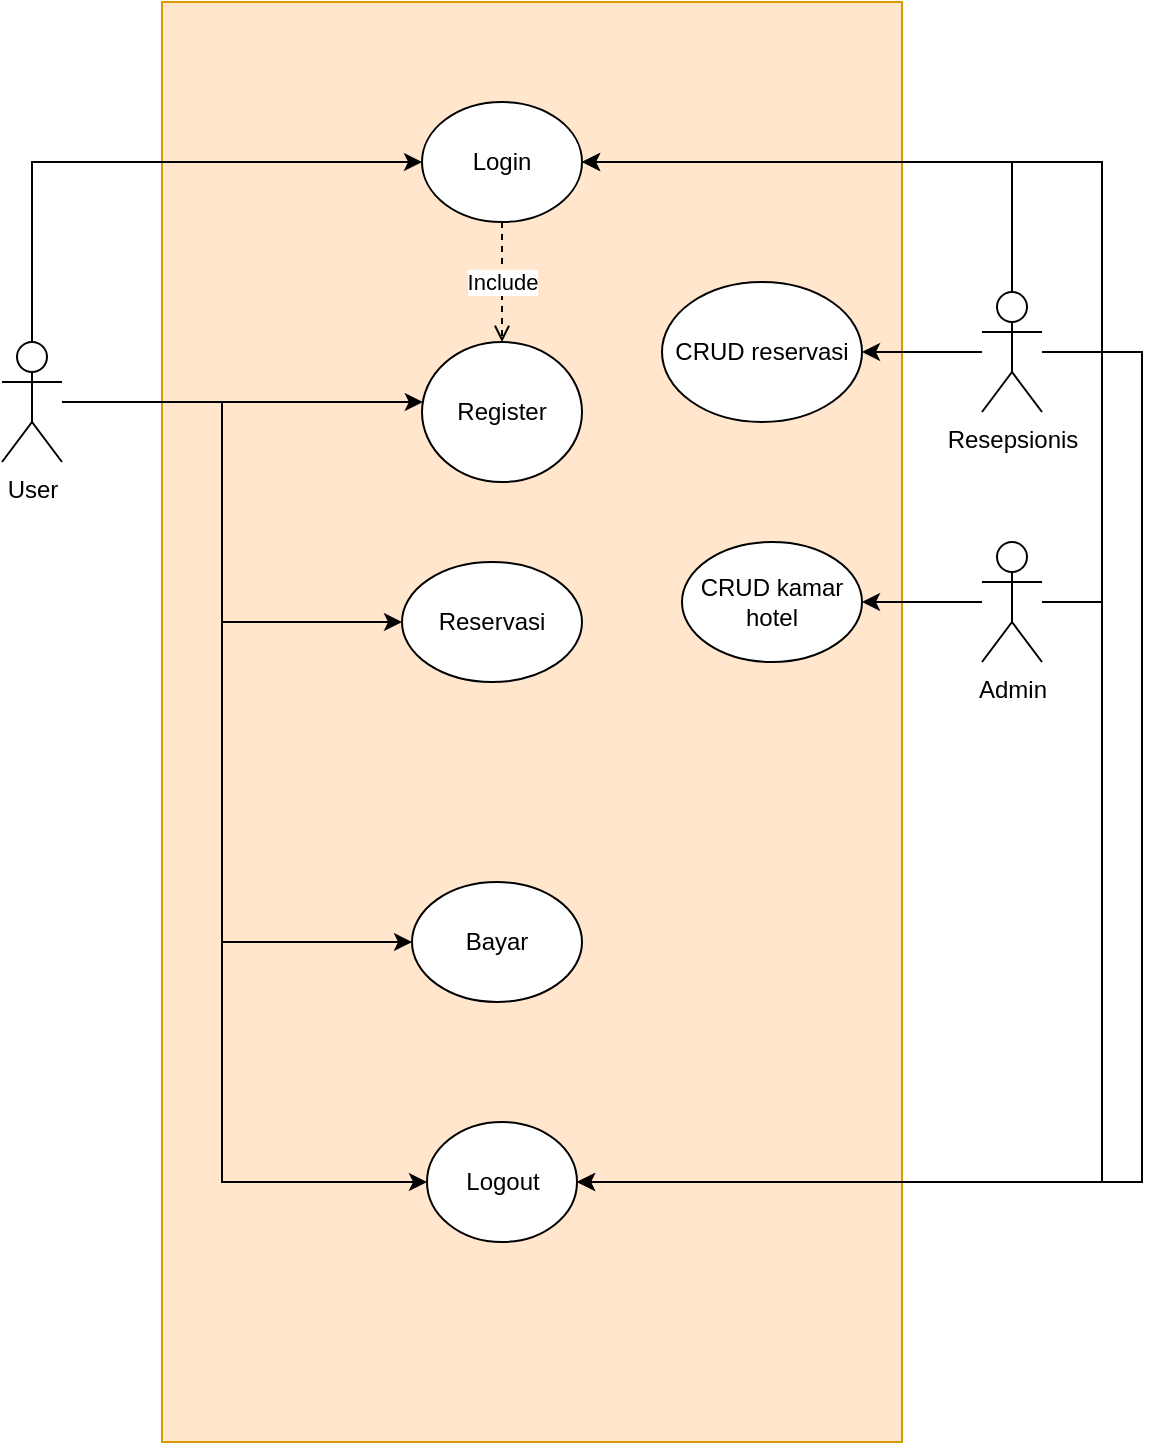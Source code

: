 <mxfile version="20.8.5" type="github">
  <diagram id="4LuqVQnpE65EttmVQqXr" name="Page-1">
    <mxGraphModel dx="1542" dy="948" grid="1" gridSize="10" guides="1" tooltips="1" connect="1" arrows="1" fold="1" page="1" pageScale="1" pageWidth="850" pageHeight="1100" math="0" shadow="0">
      <root>
        <mxCell id="0" />
        <mxCell id="1" parent="0" />
        <mxCell id="v9NvR37lFsEMT2iOQ36E-4" value="" style="rounded=0;whiteSpace=wrap;html=1;fillColor=#ffe6cc;strokeColor=#d79b00;" vertex="1" parent="1">
          <mxGeometry x="260" y="70" width="370" height="720" as="geometry" />
        </mxCell>
        <mxCell id="v9NvR37lFsEMT2iOQ36E-32" value="Include" style="edgeStyle=orthogonalEdgeStyle;rounded=0;orthogonalLoop=1;jettySize=auto;html=1;dashed=1;endArrow=open;endFill=0;" edge="1" parent="1" source="v9NvR37lFsEMT2iOQ36E-5" target="v9NvR37lFsEMT2iOQ36E-18">
          <mxGeometry relative="1" as="geometry" />
        </mxCell>
        <mxCell id="v9NvR37lFsEMT2iOQ36E-5" value="Login" style="ellipse;whiteSpace=wrap;html=1;" vertex="1" parent="1">
          <mxGeometry x="390" y="120" width="80" height="60" as="geometry" />
        </mxCell>
        <mxCell id="v9NvR37lFsEMT2iOQ36E-10" style="edgeStyle=orthogonalEdgeStyle;rounded=0;orthogonalLoop=1;jettySize=auto;html=1;entryX=0;entryY=0.5;entryDx=0;entryDy=0;" edge="1" parent="1" source="v9NvR37lFsEMT2iOQ36E-8" target="v9NvR37lFsEMT2iOQ36E-5">
          <mxGeometry relative="1" as="geometry">
            <Array as="points">
              <mxPoint x="195" y="150" />
            </Array>
          </mxGeometry>
        </mxCell>
        <mxCell id="v9NvR37lFsEMT2iOQ36E-19" style="edgeStyle=orthogonalEdgeStyle;rounded=0;orthogonalLoop=1;jettySize=auto;html=1;" edge="1" parent="1" source="v9NvR37lFsEMT2iOQ36E-8" target="v9NvR37lFsEMT2iOQ36E-18">
          <mxGeometry relative="1" as="geometry">
            <Array as="points">
              <mxPoint x="310" y="270" />
              <mxPoint x="310" y="270" />
            </Array>
          </mxGeometry>
        </mxCell>
        <mxCell id="v9NvR37lFsEMT2iOQ36E-25" style="edgeStyle=orthogonalEdgeStyle;rounded=0;orthogonalLoop=1;jettySize=auto;html=1;entryX=0;entryY=0.5;entryDx=0;entryDy=0;" edge="1" parent="1" source="v9NvR37lFsEMT2iOQ36E-8" target="v9NvR37lFsEMT2iOQ36E-24">
          <mxGeometry relative="1" as="geometry">
            <Array as="points">
              <mxPoint x="290" y="270" />
              <mxPoint x="290" y="380" />
            </Array>
          </mxGeometry>
        </mxCell>
        <mxCell id="v9NvR37lFsEMT2iOQ36E-27" style="edgeStyle=orthogonalEdgeStyle;rounded=0;orthogonalLoop=1;jettySize=auto;html=1;entryX=0;entryY=0.5;entryDx=0;entryDy=0;" edge="1" parent="1" source="v9NvR37lFsEMT2iOQ36E-8" target="v9NvR37lFsEMT2iOQ36E-26">
          <mxGeometry relative="1" as="geometry">
            <Array as="points">
              <mxPoint x="290" y="270" />
              <mxPoint x="290" y="540" />
            </Array>
          </mxGeometry>
        </mxCell>
        <mxCell id="v9NvR37lFsEMT2iOQ36E-28" style="edgeStyle=orthogonalEdgeStyle;rounded=0;orthogonalLoop=1;jettySize=auto;html=1;entryX=0;entryY=0.5;entryDx=0;entryDy=0;" edge="1" parent="1" source="v9NvR37lFsEMT2iOQ36E-8" target="v9NvR37lFsEMT2iOQ36E-15">
          <mxGeometry relative="1" as="geometry">
            <Array as="points">
              <mxPoint x="290" y="270" />
              <mxPoint x="290" y="660" />
            </Array>
          </mxGeometry>
        </mxCell>
        <mxCell id="v9NvR37lFsEMT2iOQ36E-8" value="User&lt;br&gt;" style="shape=umlActor;verticalLabelPosition=bottom;verticalAlign=top;html=1;outlineConnect=0;" vertex="1" parent="1">
          <mxGeometry x="180" y="240" width="30" height="60" as="geometry" />
        </mxCell>
        <mxCell id="v9NvR37lFsEMT2iOQ36E-17" style="edgeStyle=orthogonalEdgeStyle;rounded=0;orthogonalLoop=1;jettySize=auto;html=1;entryX=1;entryY=0.5;entryDx=0;entryDy=0;" edge="1" parent="1" source="v9NvR37lFsEMT2iOQ36E-11" target="v9NvR37lFsEMT2iOQ36E-5">
          <mxGeometry relative="1" as="geometry">
            <Array as="points">
              <mxPoint x="730" y="370" />
              <mxPoint x="730" y="150" />
            </Array>
          </mxGeometry>
        </mxCell>
        <mxCell id="v9NvR37lFsEMT2iOQ36E-21" style="edgeStyle=orthogonalEdgeStyle;rounded=0;orthogonalLoop=1;jettySize=auto;html=1;" edge="1" parent="1" source="v9NvR37lFsEMT2iOQ36E-11" target="v9NvR37lFsEMT2iOQ36E-20">
          <mxGeometry relative="1" as="geometry" />
        </mxCell>
        <mxCell id="v9NvR37lFsEMT2iOQ36E-30" style="edgeStyle=orthogonalEdgeStyle;rounded=0;orthogonalLoop=1;jettySize=auto;html=1;entryX=1;entryY=0.5;entryDx=0;entryDy=0;" edge="1" parent="1" source="v9NvR37lFsEMT2iOQ36E-11" target="v9NvR37lFsEMT2iOQ36E-15">
          <mxGeometry relative="1" as="geometry">
            <Array as="points">
              <mxPoint x="730" y="370" />
              <mxPoint x="730" y="660" />
            </Array>
          </mxGeometry>
        </mxCell>
        <mxCell id="v9NvR37lFsEMT2iOQ36E-11" value="Admin" style="shape=umlActor;verticalLabelPosition=bottom;verticalAlign=top;html=1;outlineConnect=0;" vertex="1" parent="1">
          <mxGeometry x="670" y="340" width="30" height="60" as="geometry" />
        </mxCell>
        <mxCell id="v9NvR37lFsEMT2iOQ36E-16" style="edgeStyle=orthogonalEdgeStyle;rounded=0;orthogonalLoop=1;jettySize=auto;html=1;entryX=1;entryY=0.5;entryDx=0;entryDy=0;" edge="1" parent="1" source="v9NvR37lFsEMT2iOQ36E-12" target="v9NvR37lFsEMT2iOQ36E-5">
          <mxGeometry relative="1" as="geometry">
            <Array as="points">
              <mxPoint x="685" y="150" />
            </Array>
          </mxGeometry>
        </mxCell>
        <mxCell id="v9NvR37lFsEMT2iOQ36E-23" style="edgeStyle=orthogonalEdgeStyle;rounded=0;orthogonalLoop=1;jettySize=auto;html=1;" edge="1" parent="1" source="v9NvR37lFsEMT2iOQ36E-12" target="v9NvR37lFsEMT2iOQ36E-22">
          <mxGeometry relative="1" as="geometry" />
        </mxCell>
        <mxCell id="v9NvR37lFsEMT2iOQ36E-29" style="edgeStyle=orthogonalEdgeStyle;rounded=0;orthogonalLoop=1;jettySize=auto;html=1;entryX=1;entryY=0.5;entryDx=0;entryDy=0;" edge="1" parent="1" source="v9NvR37lFsEMT2iOQ36E-12" target="v9NvR37lFsEMT2iOQ36E-15">
          <mxGeometry relative="1" as="geometry">
            <Array as="points">
              <mxPoint x="750" y="245" />
              <mxPoint x="750" y="660" />
            </Array>
          </mxGeometry>
        </mxCell>
        <mxCell id="v9NvR37lFsEMT2iOQ36E-12" value="Resepsionis" style="shape=umlActor;verticalLabelPosition=bottom;verticalAlign=top;html=1;outlineConnect=0;" vertex="1" parent="1">
          <mxGeometry x="670" y="215" width="30" height="60" as="geometry" />
        </mxCell>
        <mxCell id="v9NvR37lFsEMT2iOQ36E-15" value="Logout" style="ellipse;whiteSpace=wrap;html=1;" vertex="1" parent="1">
          <mxGeometry x="392.5" y="630" width="75" height="60" as="geometry" />
        </mxCell>
        <mxCell id="v9NvR37lFsEMT2iOQ36E-18" value="Register" style="ellipse;whiteSpace=wrap;html=1;" vertex="1" parent="1">
          <mxGeometry x="390" y="240" width="80" height="70" as="geometry" />
        </mxCell>
        <mxCell id="v9NvR37lFsEMT2iOQ36E-20" value="CRUD kamar hotel" style="ellipse;whiteSpace=wrap;html=1;" vertex="1" parent="1">
          <mxGeometry x="520" y="340" width="90" height="60" as="geometry" />
        </mxCell>
        <mxCell id="v9NvR37lFsEMT2iOQ36E-22" value="CRUD reservasi" style="ellipse;whiteSpace=wrap;html=1;" vertex="1" parent="1">
          <mxGeometry x="510" y="210" width="100" height="70" as="geometry" />
        </mxCell>
        <mxCell id="v9NvR37lFsEMT2iOQ36E-24" value="Reservasi" style="ellipse;whiteSpace=wrap;html=1;" vertex="1" parent="1">
          <mxGeometry x="380" y="350" width="90" height="60" as="geometry" />
        </mxCell>
        <mxCell id="v9NvR37lFsEMT2iOQ36E-26" value="Bayar" style="ellipse;whiteSpace=wrap;html=1;" vertex="1" parent="1">
          <mxGeometry x="385" y="510" width="85" height="60" as="geometry" />
        </mxCell>
      </root>
    </mxGraphModel>
  </diagram>
</mxfile>

